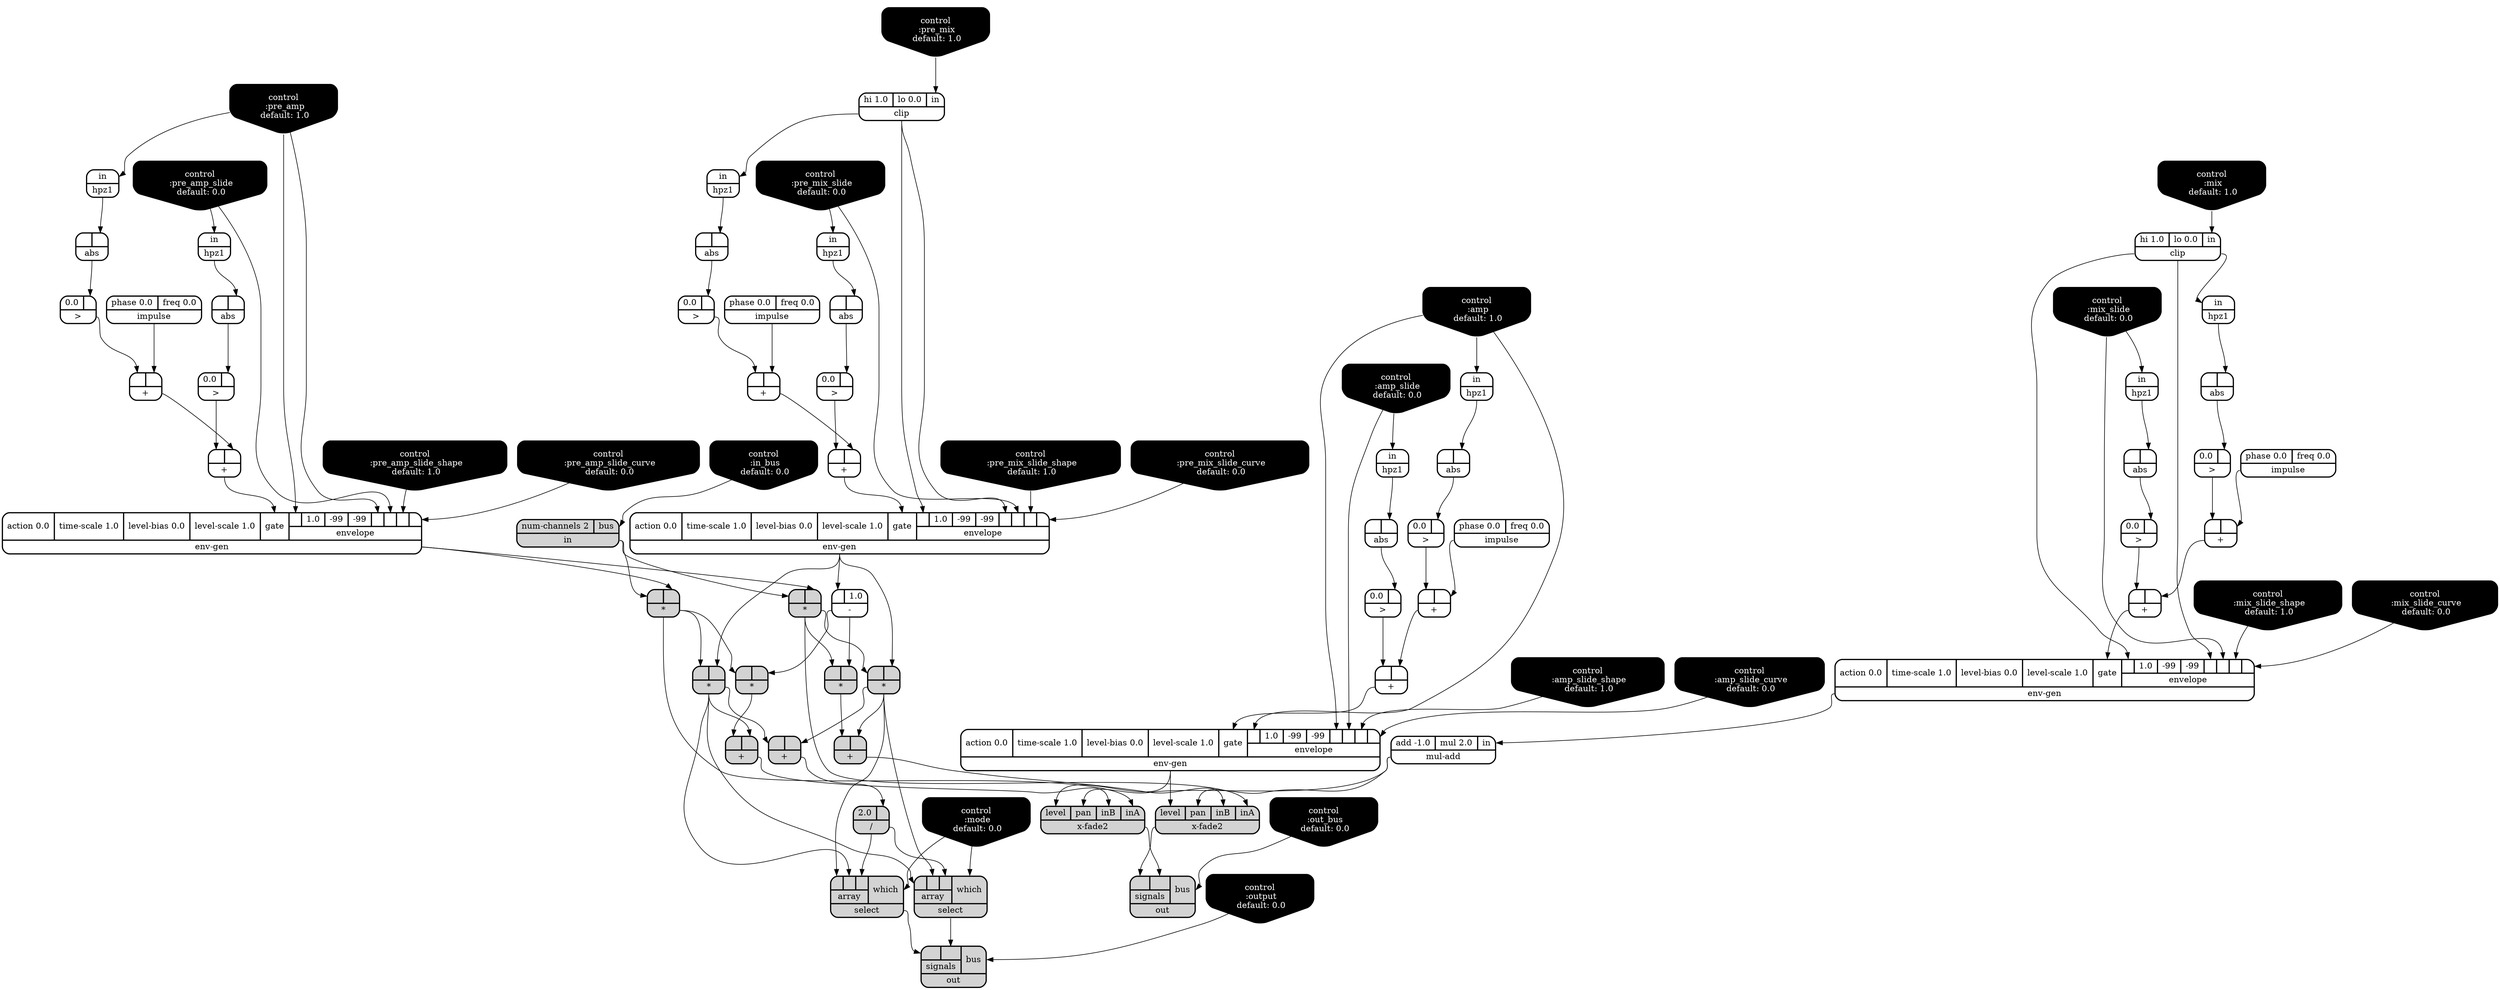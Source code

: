digraph synthdef {
50 [label = "{{ <b> |<a> } |<__UG_NAME__>* }" style="filled, bold, rounded"  shape=record rankdir=LR];
54 [label = "{{ <b> |<a> } |<__UG_NAME__>* }" style="filled, bold, rounded"  shape=record rankdir=LR];
55 [label = "{{ <b> |<a> } |<__UG_NAME__>* }" style="filled, bold, rounded"  shape=record rankdir=LR];
56 [label = "{{ <b> |<a> } |<__UG_NAME__>* }" style="filled, bold, rounded"  shape=record rankdir=LR];
57 [label = "{{ <b> |<a> } |<__UG_NAME__>* }" style="filled, bold, rounded"  shape=record rankdir=LR];
72 [label = "{{ <b> |<a> } |<__UG_NAME__>* }" style="filled, bold, rounded"  shape=record rankdir=LR];
27 [label = "{{ <b> |<a> } |<__UG_NAME__>+ }" style="bold, rounded" shape=record rankdir=LR];
29 [label = "{{ <b> |<a> } |<__UG_NAME__>+ }" style="bold, rounded" shape=record rankdir=LR];
36 [label = "{{ <b> |<a> } |<__UG_NAME__>+ }" style="bold, rounded" shape=record rankdir=LR];
38 [label = "{{ <b> |<a> } |<__UG_NAME__>+ }" style="bold, rounded" shape=record rankdir=LR];
43 [label = "{{ <b> |<a> } |<__UG_NAME__>+ }" style="bold, rounded" shape=record rankdir=LR];
47 [label = "{{ <b> |<a> } |<__UG_NAME__>+ }" style="bold, rounded" shape=record rankdir=LR];
58 [label = "{{ <b> |<a> } |<__UG_NAME__>+ }" style="filled, bold, rounded"  shape=record rankdir=LR];
66 [label = "{{ <b> |<a> } |<__UG_NAME__>+ }" style="bold, rounded" shape=record rankdir=LR];
68 [label = "{{ <b> |<a> } |<__UG_NAME__>+ }" style="bold, rounded" shape=record rankdir=LR];
73 [label = "{{ <b> |<a> } |<__UG_NAME__>+ }" style="filled, bold, rounded"  shape=record rankdir=LR];
76 [label = "{{ <b> |<a> } |<__UG_NAME__>+ }" style="filled, bold, rounded"  shape=record rankdir=LR];
53 [label = "{{ <b> |<a> 1.0} |<__UG_NAME__>- }" style="bold, rounded" shape=record rankdir=LR];
77 [label = "{{ <b> 2.0|<a> } |<__UG_NAME__>/ }" style="filled, bold, rounded"  shape=record rankdir=LR];
25 [label = "{{ <b> 0.0|<a> } |<__UG_NAME__>\> }" style="bold, rounded" shape=record rankdir=LR];
28 [label = "{{ <b> 0.0|<a> } |<__UG_NAME__>\> }" style="bold, rounded" shape=record rankdir=LR];
35 [label = "{{ <b> 0.0|<a> } |<__UG_NAME__>\> }" style="bold, rounded" shape=record rankdir=LR];
37 [label = "{{ <b> 0.0|<a> } |<__UG_NAME__>\> }" style="bold, rounded" shape=record rankdir=LR];
42 [label = "{{ <b> 0.0|<a> } |<__UG_NAME__>\> }" style="bold, rounded" shape=record rankdir=LR];
46 [label = "{{ <b> 0.0|<a> } |<__UG_NAME__>\> }" style="bold, rounded" shape=record rankdir=LR];
65 [label = "{{ <b> 0.0|<a> } |<__UG_NAME__>\> }" style="bold, rounded" shape=record rankdir=LR];
67 [label = "{{ <b> 0.0|<a> } |<__UG_NAME__>\> }" style="bold, rounded" shape=record rankdir=LR];
21 [label = "{{ <b> |<a> } |<__UG_NAME__>abs }" style="bold, rounded" shape=record rankdir=LR];
24 [label = "{{ <b> |<a> } |<__UG_NAME__>abs }" style="bold, rounded" shape=record rankdir=LR];
31 [label = "{{ <b> |<a> } |<__UG_NAME__>abs }" style="bold, rounded" shape=record rankdir=LR];
34 [label = "{{ <b> |<a> } |<__UG_NAME__>abs }" style="bold, rounded" shape=record rankdir=LR];
41 [label = "{{ <b> |<a> } |<__UG_NAME__>abs }" style="bold, rounded" shape=record rankdir=LR];
45 [label = "{{ <b> |<a> } |<__UG_NAME__>abs }" style="bold, rounded" shape=record rankdir=LR];
61 [label = "{{ <b> |<a> } |<__UG_NAME__>abs }" style="bold, rounded" shape=record rankdir=LR];
64 [label = "{{ <b> |<a> } |<__UG_NAME__>abs }" style="bold, rounded" shape=record rankdir=LR];
22 [label = "{{ <hi> hi 1.0|<lo> lo 0.0|<in> in} |<__UG_NAME__>clip }" style="bold, rounded" shape=record rankdir=LR];
62 [label = "{{ <hi> hi 1.0|<lo> lo 0.0|<in> in} |<__UG_NAME__>clip }" style="bold, rounded" shape=record rankdir=LR];
0 [label = "control
 :output
 default: 0.0" shape=invhouse style="rounded, filled, bold" fillcolor=black fontcolor=white ]; 
1 [label = "control
 :mode
 default: 0.0" shape=invhouse style="rounded, filled, bold" fillcolor=black fontcolor=white ]; 
2 [label = "control
 :pre_amp
 default: 1.0" shape=invhouse style="rounded, filled, bold" fillcolor=black fontcolor=white ]; 
3 [label = "control
 :pre_amp_slide
 default: 0.0" shape=invhouse style="rounded, filled, bold" fillcolor=black fontcolor=white ]; 
4 [label = "control
 :pre_amp_slide_shape
 default: 1.0" shape=invhouse style="rounded, filled, bold" fillcolor=black fontcolor=white ]; 
5 [label = "control
 :pre_amp_slide_curve
 default: 0.0" shape=invhouse style="rounded, filled, bold" fillcolor=black fontcolor=white ]; 
6 [label = "control
 :amp
 default: 1.0" shape=invhouse style="rounded, filled, bold" fillcolor=black fontcolor=white ]; 
7 [label = "control
 :amp_slide
 default: 0.0" shape=invhouse style="rounded, filled, bold" fillcolor=black fontcolor=white ]; 
8 [label = "control
 :amp_slide_shape
 default: 1.0" shape=invhouse style="rounded, filled, bold" fillcolor=black fontcolor=white ]; 
9 [label = "control
 :amp_slide_curve
 default: 0.0" shape=invhouse style="rounded, filled, bold" fillcolor=black fontcolor=white ]; 
10 [label = "control
 :mix
 default: 1.0" shape=invhouse style="rounded, filled, bold" fillcolor=black fontcolor=white ]; 
11 [label = "control
 :mix_slide
 default: 0.0" shape=invhouse style="rounded, filled, bold" fillcolor=black fontcolor=white ]; 
12 [label = "control
 :mix_slide_shape
 default: 1.0" shape=invhouse style="rounded, filled, bold" fillcolor=black fontcolor=white ]; 
13 [label = "control
 :mix_slide_curve
 default: 0.0" shape=invhouse style="rounded, filled, bold" fillcolor=black fontcolor=white ]; 
14 [label = "control
 :pre_mix
 default: 1.0" shape=invhouse style="rounded, filled, bold" fillcolor=black fontcolor=white ]; 
15 [label = "control
 :pre_mix_slide
 default: 0.0" shape=invhouse style="rounded, filled, bold" fillcolor=black fontcolor=white ]; 
16 [label = "control
 :pre_mix_slide_shape
 default: 1.0" shape=invhouse style="rounded, filled, bold" fillcolor=black fontcolor=white ]; 
17 [label = "control
 :pre_mix_slide_curve
 default: 0.0" shape=invhouse style="rounded, filled, bold" fillcolor=black fontcolor=white ]; 
18 [label = "control
 :in_bus
 default: 0.0" shape=invhouse style="rounded, filled, bold" fillcolor=black fontcolor=white ]; 
19 [label = "control
 :out_bus
 default: 0.0" shape=invhouse style="rounded, filled, bold" fillcolor=black fontcolor=white ]; 
48 [label = "{{ <action> action 0.0|<time____scale> time-scale 1.0|<level____bias> level-bias 0.0|<level____scale> level-scale 1.0|<gate> gate|{{<envelope___control___0>|1.0|-99|-99|<envelope___control___4>|<envelope___control___5>|<envelope___control___6>|<envelope___control___7>}|envelope}} |<__UG_NAME__>env-gen }" style="bold, rounded" shape=record rankdir=LR];
51 [label = "{{ <action> action 0.0|<time____scale> time-scale 1.0|<level____bias> level-bias 0.0|<level____scale> level-scale 1.0|<gate> gate|{{<envelope___control___0>|1.0|-99|-99|<envelope___control___4>|<envelope___control___5>|<envelope___control___6>|<envelope___control___7>}|envelope}} |<__UG_NAME__>env-gen }" style="bold, rounded" shape=record rankdir=LR];
52 [label = "{{ <action> action 0.0|<time____scale> time-scale 1.0|<level____bias> level-bias 0.0|<level____scale> level-scale 1.0|<gate> gate|{{<envelope___clip___0>|1.0|-99|-99|<envelope___clip___4>|<envelope___control___5>|<envelope___control___6>|<envelope___control___7>}|envelope}} |<__UG_NAME__>env-gen }" style="bold, rounded" shape=record rankdir=LR];
69 [label = "{{ <action> action 0.0|<time____scale> time-scale 1.0|<level____bias> level-bias 0.0|<level____scale> level-scale 1.0|<gate> gate|{{<envelope___clip___0>|1.0|-99|-99|<envelope___clip___4>|<envelope___control___5>|<envelope___control___6>|<envelope___control___7>}|envelope}} |<__UG_NAME__>env-gen }" style="bold, rounded" shape=record rankdir=LR];
20 [label = "{{ <in> in} |<__UG_NAME__>hpz1 }" style="bold, rounded" shape=record rankdir=LR];
23 [label = "{{ <in> in} |<__UG_NAME__>hpz1 }" style="bold, rounded" shape=record rankdir=LR];
30 [label = "{{ <in> in} |<__UG_NAME__>hpz1 }" style="bold, rounded" shape=record rankdir=LR];
33 [label = "{{ <in> in} |<__UG_NAME__>hpz1 }" style="bold, rounded" shape=record rankdir=LR];
40 [label = "{{ <in> in} |<__UG_NAME__>hpz1 }" style="bold, rounded" shape=record rankdir=LR];
44 [label = "{{ <in> in} |<__UG_NAME__>hpz1 }" style="bold, rounded" shape=record rankdir=LR];
60 [label = "{{ <in> in} |<__UG_NAME__>hpz1 }" style="bold, rounded" shape=record rankdir=LR];
63 [label = "{{ <in> in} |<__UG_NAME__>hpz1 }" style="bold, rounded" shape=record rankdir=LR];
26 [label = "{{ <phase> phase 0.0|<freq> freq 0.0} |<__UG_NAME__>impulse }" style="bold, rounded" shape=record rankdir=LR];
32 [label = "{{ <phase> phase 0.0|<freq> freq 0.0} |<__UG_NAME__>impulse }" style="bold, rounded" shape=record rankdir=LR];
39 [label = "{{ <phase> phase 0.0|<freq> freq 0.0} |<__UG_NAME__>impulse }" style="bold, rounded" shape=record rankdir=LR];
59 [label = "{{ <phase> phase 0.0|<freq> freq 0.0} |<__UG_NAME__>impulse }" style="bold, rounded" shape=record rankdir=LR];
49 [label = "{{ <num____channels> num-channels 2|<bus> bus} |<__UG_NAME__>in }" style="filled, bold, rounded"  shape=record rankdir=LR];
70 [label = "{{ <add> add -1.0|<mul> mul 2.0|<in> in} |<__UG_NAME__>mul-add }" style="bold, rounded" shape=record rankdir=LR];
75 [label = "{{ {{<signals___x____fade2___0>|<signals___x____fade2___1>}|signals}|<bus> bus} |<__UG_NAME__>out }" style="filled, bold, rounded"  shape=record rankdir=LR];
80 [label = "{{ {{<signals___select___0>|<signals___select___1>}|signals}|<bus> bus} |<__UG_NAME__>out }" style="filled, bold, rounded"  shape=record rankdir=LR];
78 [label = "{{ {{<array___binary____op____u____gen___0>|<array___binary____op____u____gen___1>|<array___binary____op____u____gen___2>}|array}|<which> which} |<__UG_NAME__>select }" style="filled, bold, rounded"  shape=record rankdir=LR];
79 [label = "{{ {{<array___binary____op____u____gen___0>|<array___binary____op____u____gen___1>|<array___binary____op____u____gen___2>}|array}|<which> which} |<__UG_NAME__>select }" style="filled, bold, rounded"  shape=record rankdir=LR];
71 [label = "{{ <level> level|<pan> pan|<inb> inB|<ina> inA} |<__UG_NAME__>x-fade2 }" style="filled, bold, rounded"  shape=record rankdir=LR];
74 [label = "{{ <level> level|<pan> pan|<inb> inB|<ina> inA} |<__UG_NAME__>x-fade2 }" style="filled, bold, rounded"  shape=record rankdir=LR];

48:__UG_NAME__ -> 50:a ;
49:__UG_NAME__ -> 50:b ;
48:__UG_NAME__ -> 54:a ;
49:__UG_NAME__ -> 54:b ;
52:__UG_NAME__ -> 55:a ;
54:__UG_NAME__ -> 55:b ;
53:__UG_NAME__ -> 56:a ;
50:__UG_NAME__ -> 56:b ;
53:__UG_NAME__ -> 57:a ;
54:__UG_NAME__ -> 57:b ;
52:__UG_NAME__ -> 72:a ;
50:__UG_NAME__ -> 72:b ;
26:__UG_NAME__ -> 27:a ;
25:__UG_NAME__ -> 27:b ;
27:__UG_NAME__ -> 29:a ;
28:__UG_NAME__ -> 29:b ;
32:__UG_NAME__ -> 36:a ;
35:__UG_NAME__ -> 36:b ;
36:__UG_NAME__ -> 38:a ;
37:__UG_NAME__ -> 38:b ;
39:__UG_NAME__ -> 43:a ;
42:__UG_NAME__ -> 43:b ;
43:__UG_NAME__ -> 47:a ;
46:__UG_NAME__ -> 47:b ;
55:__UG_NAME__ -> 58:a ;
57:__UG_NAME__ -> 58:b ;
59:__UG_NAME__ -> 66:a ;
65:__UG_NAME__ -> 66:b ;
66:__UG_NAME__ -> 68:a ;
67:__UG_NAME__ -> 68:b ;
72:__UG_NAME__ -> 73:a ;
56:__UG_NAME__ -> 73:b ;
55:__UG_NAME__ -> 76:a ;
72:__UG_NAME__ -> 76:b ;
52:__UG_NAME__ -> 53:b ;
76:__UG_NAME__ -> 77:a ;
24:__UG_NAME__ -> 25:a ;
21:__UG_NAME__ -> 28:a ;
34:__UG_NAME__ -> 35:a ;
31:__UG_NAME__ -> 37:a ;
41:__UG_NAME__ -> 42:a ;
45:__UG_NAME__ -> 46:a ;
64:__UG_NAME__ -> 65:a ;
61:__UG_NAME__ -> 67:a ;
20:__UG_NAME__ -> 21:a ;
23:__UG_NAME__ -> 24:a ;
30:__UG_NAME__ -> 31:a ;
33:__UG_NAME__ -> 34:a ;
40:__UG_NAME__ -> 41:a ;
44:__UG_NAME__ -> 45:a ;
60:__UG_NAME__ -> 61:a ;
63:__UG_NAME__ -> 64:a ;
14:__UG_NAME__ -> 22:in ;
10:__UG_NAME__ -> 62:in ;
2:__UG_NAME__ -> 48:envelope___control___0 ;
2:__UG_NAME__ -> 48:envelope___control___4 ;
3:__UG_NAME__ -> 48:envelope___control___5 ;
4:__UG_NAME__ -> 48:envelope___control___6 ;
5:__UG_NAME__ -> 48:envelope___control___7 ;
47:__UG_NAME__ -> 48:gate ;
6:__UG_NAME__ -> 51:envelope___control___0 ;
6:__UG_NAME__ -> 51:envelope___control___4 ;
7:__UG_NAME__ -> 51:envelope___control___5 ;
8:__UG_NAME__ -> 51:envelope___control___6 ;
9:__UG_NAME__ -> 51:envelope___control___7 ;
38:__UG_NAME__ -> 51:gate ;
22:__UG_NAME__ -> 52:envelope___clip___0 ;
22:__UG_NAME__ -> 52:envelope___clip___4 ;
15:__UG_NAME__ -> 52:envelope___control___5 ;
16:__UG_NAME__ -> 52:envelope___control___6 ;
17:__UG_NAME__ -> 52:envelope___control___7 ;
29:__UG_NAME__ -> 52:gate ;
62:__UG_NAME__ -> 69:envelope___clip___0 ;
62:__UG_NAME__ -> 69:envelope___clip___4 ;
11:__UG_NAME__ -> 69:envelope___control___5 ;
12:__UG_NAME__ -> 69:envelope___control___6 ;
13:__UG_NAME__ -> 69:envelope___control___7 ;
68:__UG_NAME__ -> 69:gate ;
15:__UG_NAME__ -> 20:in ;
22:__UG_NAME__ -> 23:in ;
7:__UG_NAME__ -> 30:in ;
6:__UG_NAME__ -> 33:in ;
2:__UG_NAME__ -> 40:in ;
3:__UG_NAME__ -> 44:in ;
11:__UG_NAME__ -> 60:in ;
62:__UG_NAME__ -> 63:in ;
18:__UG_NAME__ -> 49:bus ;
69:__UG_NAME__ -> 70:in ;
19:__UG_NAME__ -> 75:bus ;
71:__UG_NAME__ -> 75:signals___x____fade2___0 ;
74:__UG_NAME__ -> 75:signals___x____fade2___1 ;
0:__UG_NAME__ -> 80:bus ;
78:__UG_NAME__ -> 80:signals___select___0 ;
79:__UG_NAME__ -> 80:signals___select___1 ;
1:__UG_NAME__ -> 78:which ;
55:__UG_NAME__ -> 78:array___binary____op____u____gen___0 ;
72:__UG_NAME__ -> 78:array___binary____op____u____gen___1 ;
77:__UG_NAME__ -> 78:array___binary____op____u____gen___2 ;
1:__UG_NAME__ -> 79:which ;
72:__UG_NAME__ -> 79:array___binary____op____u____gen___0 ;
55:__UG_NAME__ -> 79:array___binary____op____u____gen___1 ;
77:__UG_NAME__ -> 79:array___binary____op____u____gen___2 ;
54:__UG_NAME__ -> 71:ina ;
58:__UG_NAME__ -> 71:inb ;
70:__UG_NAME__ -> 71:pan ;
51:__UG_NAME__ -> 71:level ;
50:__UG_NAME__ -> 74:ina ;
73:__UG_NAME__ -> 74:inb ;
70:__UG_NAME__ -> 74:pan ;
51:__UG_NAME__ -> 74:level ;

}